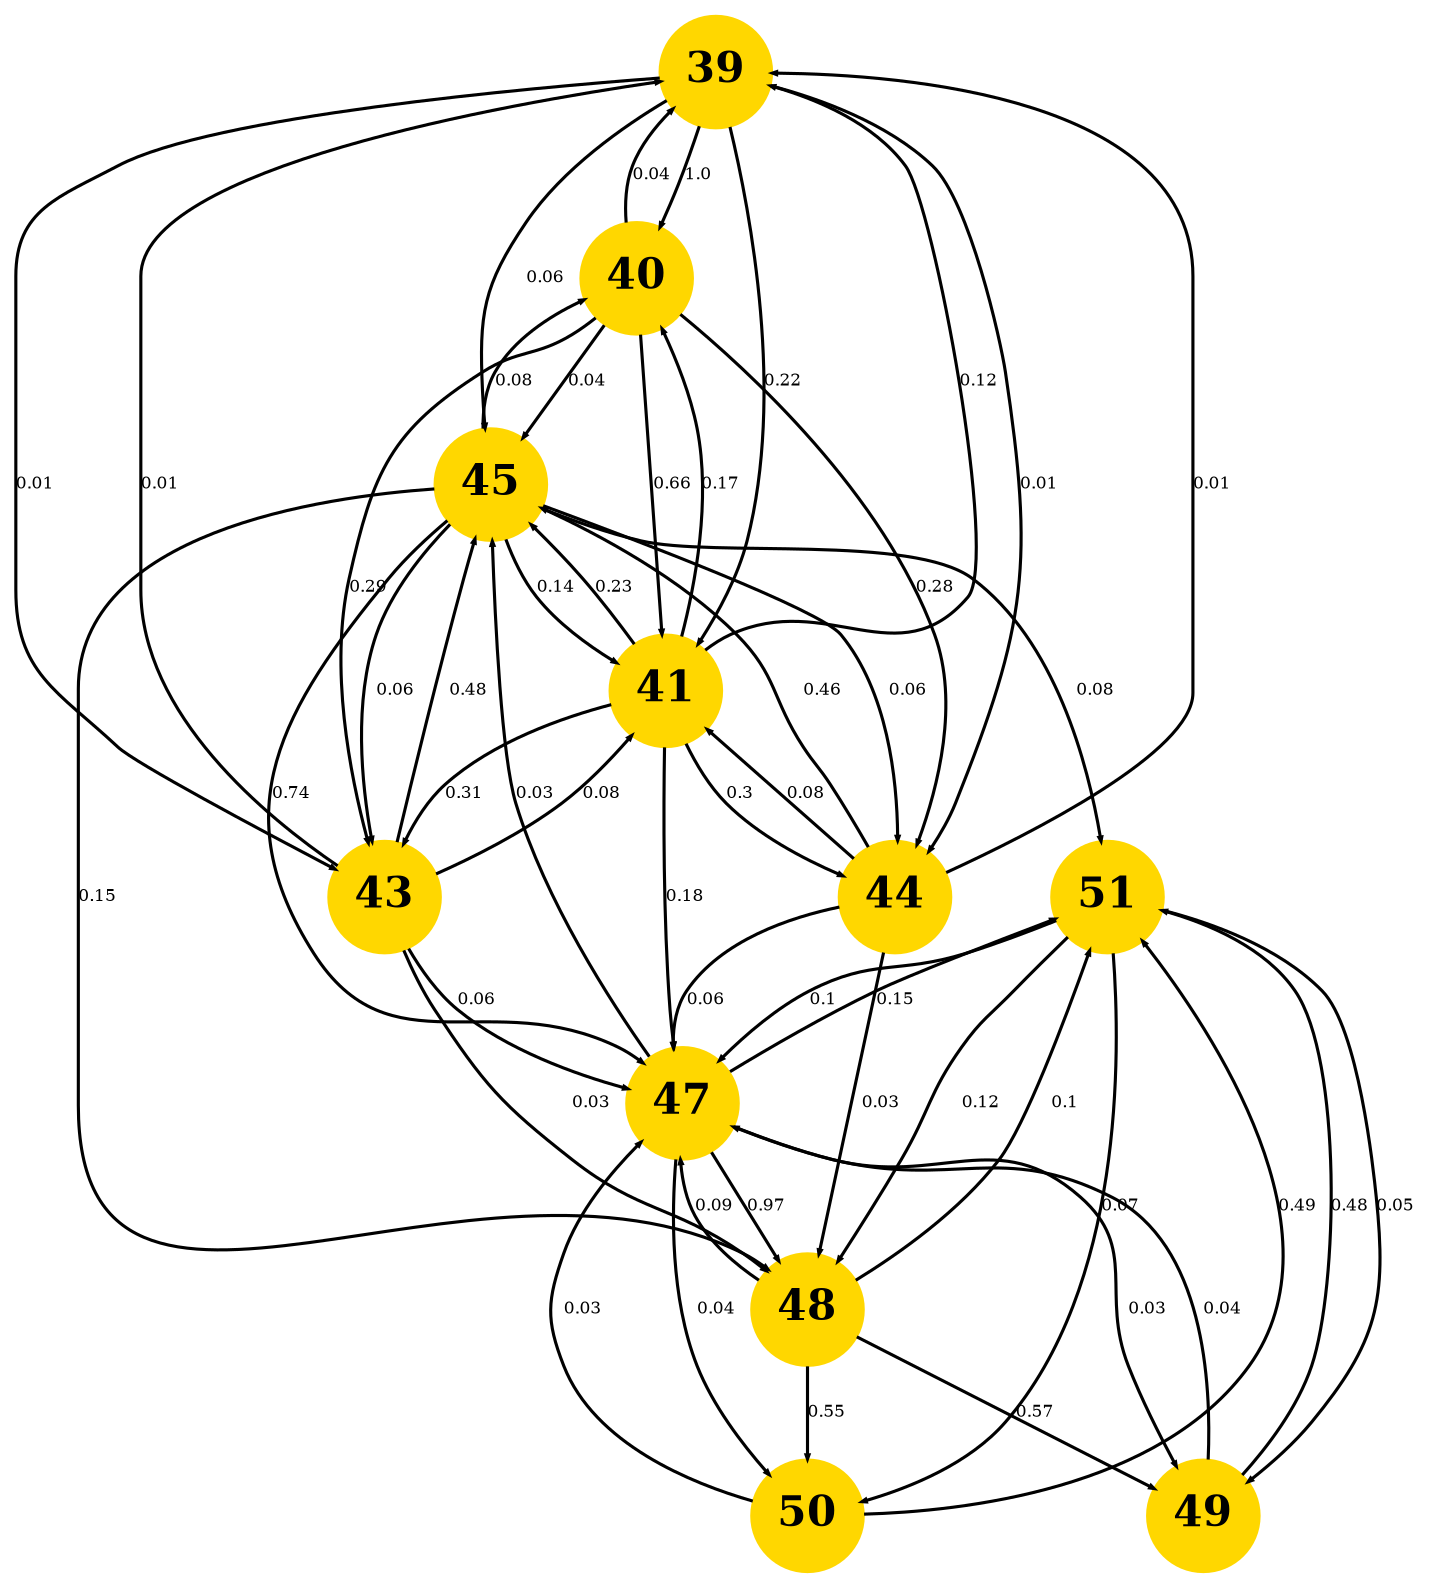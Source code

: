 digraph BoschSubgraph{
size = "40,20";
graph[rankdir=TB, center=true, margin=0.05, nodesep=0.2, ranksep=0.5]
node[fontname="times-bold", fontsize=20]
edge[arrowsize=0.2, arrowhead=normal, fontsize=8]
39 [shape=circle, style=filled, color= gold, width=0.75, height=0.75, fixedsize=true]
40 [shape=circle, style=filled, color= gold, width=0.75, height=0.75, fixedsize=true]
41 [shape=circle, style=filled, color= gold, width=0.75, height=0.75, fixedsize=true]
43 [shape=circle, style=filled, color= gold, width=0.75, height=0.75, fixedsize=true]
44 [shape=circle, style=filled, color= gold, width=0.75, height=0.75, fixedsize=true]
45 [shape=circle, style=filled, color= gold, width=0.75, height=0.75, fixedsize=true]
47 [shape=circle, style=filled, color= gold, width=0.75, height=0.75, fixedsize=true]
48 [shape=circle, style=filled, color= gold, width=0.75, height=0.75, fixedsize=true]
49 [shape=circle, style=filled, color= gold, width=0.75, height=0.75, fixedsize=true]
50 [shape=circle, style=filled, color= gold, width=0.75, height=0.75, fixedsize=true]
51 [shape=circle, style=filled, color= gold, width=0.75, height=0.75, fixedsize=true]
41 -> 39 [penwidth=1.5, label=0.12]
39 -> 40 [penwidth=1.5, label=1.0]
40 -> 44 [penwidth=1.5, label=0.28]
44 -> 45 [penwidth=1.5, label=0.46]
45 -> 47 [penwidth=1.5, label=0.74]
47 -> 48 [penwidth=1.5, label=0.97]
48 -> 49 [penwidth=1.5, label=0.57]
49 -> 51 [penwidth=1.5, label=0.48]
39 -> 45 [penwidth=1.5, label=0.06]
45 -> 40 [penwidth=1.5, label=0.08]
40 -> 43 [penwidth=1.5, label=0.29]
43 -> 41 [penwidth=1.5, label=0.08]
41 -> 47 [penwidth=1.5, label=0.18]
48 -> 50 [penwidth=1.5, label=0.55]
50 -> 51 [penwidth=1.5, label=0.49]
41 -> 45 [penwidth=1.5, label=0.23]
40 -> 41 [penwidth=1.5, label=0.66]
41 -> 43 [penwidth=1.5, label=0.31]
43 -> 45 [penwidth=1.5, label=0.48]
45 -> 41 [penwidth=1.5, label=0.14]
47 -> 51 [penwidth=1.5, label=0.15]
51 -> 48 [penwidth=1.5, label=0.12]
41 -> 44 [penwidth=1.5, label=0.3]
45 -> 48 [penwidth=1.5, label=0.15]
48 -> 47 [penwidth=1.5, label=0.09]
47 -> 49 [penwidth=1.5, label=0.03]
45 -> 44 [penwidth=1.5, label=0.06]
44 -> 47 [penwidth=1.5, label=0.06]
48 -> 51 [penwidth=1.5, label=0.1]
51 -> 50 [penwidth=1.5, label=0.07]
39 -> 41 [penwidth=1.5, label=0.22]
41 -> 40 [penwidth=1.5, label=0.17]
45 -> 51 [penwidth=1.5, label=0.08]
51 -> 47 [penwidth=1.5, label=0.1]
43 -> 47 [penwidth=1.5, label=0.06]
44 -> 48 [penwidth=1.5, label=0.03]
51 -> 49 [penwidth=1.5, label=0.05]
40 -> 39 [penwidth=1.5, label=0.04]
40 -> 45 [penwidth=1.5, label=0.04]
45 -> 43 [penwidth=1.5, label=0.06]
50 -> 47 [penwidth=1.5, label=0.03]
43 -> 48 [penwidth=1.5, label=0.03]
47 -> 50 [penwidth=1.5, label=0.04]
39 -> 43 [penwidth=1.5, label=0.01]
44 -> 41 [penwidth=1.5, label=0.08]
44 -> 39 [penwidth=1.5, label=0.01]
49 -> 47 [penwidth=1.5, label=0.04]
47 -> 45 [penwidth=1.5, label=0.03]
39 -> 44 [penwidth=1.5, label=0.01]
43 -> 39 [penwidth=1.5, label=0.01]
}